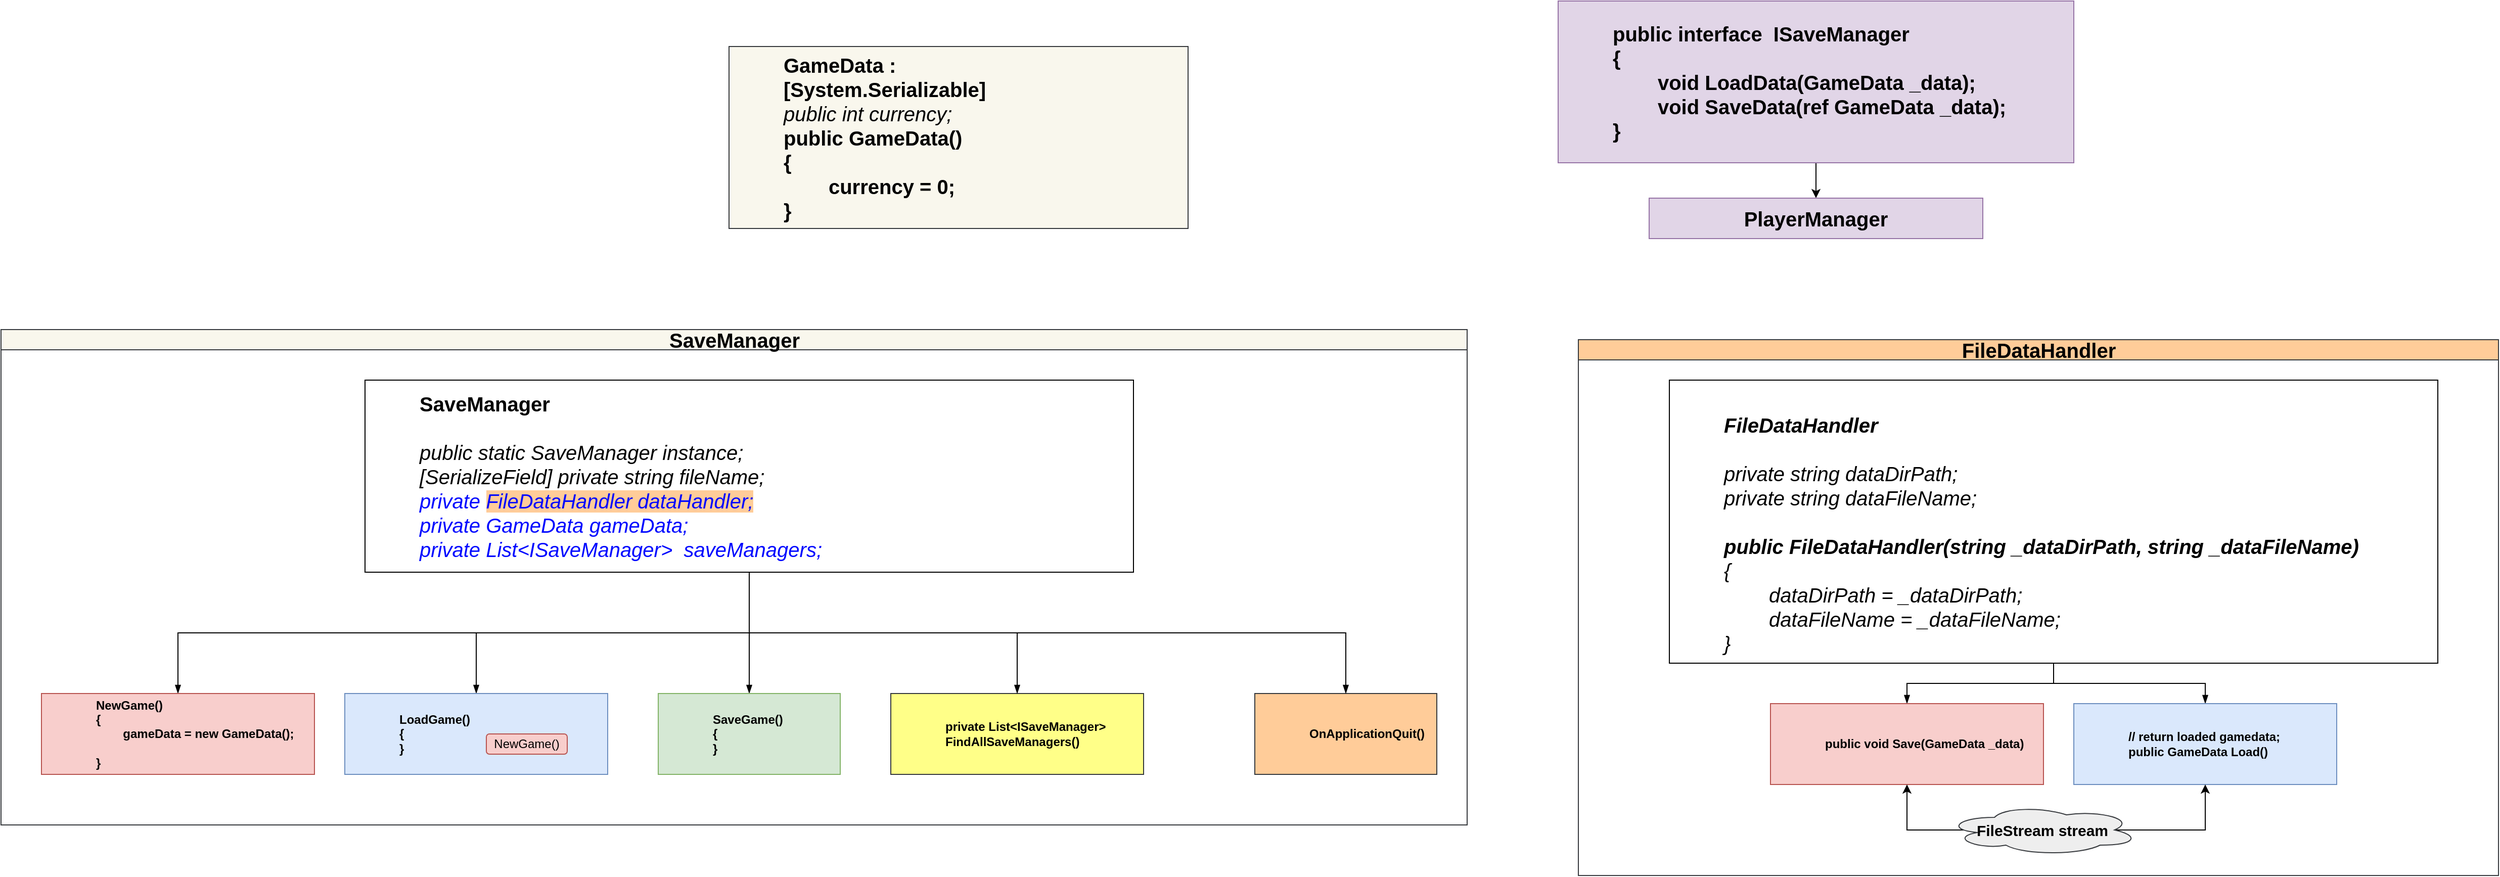 <mxfile version="28.0.3">
  <diagram id="prtHgNgQTEPvFCAcTncT" name="Page-1">
    <mxGraphModel dx="2733" dy="2182" grid="1" gridSize="10" guides="1" tooltips="1" connect="1" arrows="1" fold="1" page="1" pageScale="1" pageWidth="827" pageHeight="1169" math="0" shadow="0">
      <root>
        <mxCell id="0" />
        <mxCell id="1" parent="0" />
        <mxCell id="dNxyNK7c78bLwvsdeMH5-11" value="&lt;span style=&quot;text-align: left; text-wrap-mode: wrap;&quot;&gt;SaveManager&lt;/span&gt;" style="swimlane;html=1;startSize=20;horizontal=1;containerType=tree;glass=0;fontSize=20;fillColor=#f9f7ed;strokeColor=#36393d;" parent="1" vertex="1">
          <mxGeometry x="-460" y="-40" width="1450" height="490" as="geometry" />
        </mxCell>
        <UserObject label="SaveManager&lt;div&gt;&lt;br&gt;&lt;/div&gt;&lt;div&gt;&lt;span style=&quot;font-weight: normal;&quot;&gt;&lt;i&gt;public static SaveManager instance;&lt;/i&gt;&lt;/span&gt;&lt;/div&gt;&lt;div&gt;&lt;span style=&quot;font-weight: normal;&quot;&gt;&lt;i&gt;[SerializeField] private string fileName;&lt;/i&gt;&lt;/span&gt;&lt;/div&gt;&lt;div&gt;&lt;span style=&quot;font-weight: normal;&quot;&gt;&lt;i&gt;&lt;font style=&quot;color: rgb(0, 8, 255);&quot;&gt;private &lt;span style=&quot;background-color: light-dark(rgb(255, 204, 153), rgb(237, 237, 237));&quot;&gt;FileDataHandler dataHandler;&lt;/span&gt;&lt;/font&gt;&lt;/i&gt;&lt;/span&gt;&lt;/div&gt;&lt;div&gt;&lt;span style=&quot;font-weight: 400;&quot;&gt;&lt;i&gt;&lt;font style=&quot;color: rgb(0, 8, 255);&quot;&gt;private GameData gameData;&lt;/font&gt;&lt;/i&gt;&lt;/span&gt;&lt;/div&gt;&lt;div&gt;&lt;span style=&quot;font-weight: 400;&quot;&gt;&lt;i&gt;&lt;font style=&quot;color: rgb(0, 8, 255);&quot;&gt;private List&amp;lt;ISaveManager&amp;gt;&amp;nbsp; saveManagers;&lt;/font&gt;&lt;/i&gt;&lt;/span&gt;&lt;/div&gt;" name="Tessa Miller" position="CFO" location="Office 1" email="me@example.com" placeholders="1" id="dNxyNK7c78bLwvsdeMH5-12">
          <mxCell style="label;image=https://cdn3.iconfinder.com/data/icons/user-avatars-1/512/users-3-128.png;whiteSpace=wrap;html=1;rounded=0;glass=0;treeMoving=1;treeFolding=1;fontSize=20;" parent="dNxyNK7c78bLwvsdeMH5-11" vertex="1">
            <mxGeometry x="360" y="50" width="760" height="190" as="geometry" />
          </mxCell>
        </UserObject>
        <mxCell id="dNxyNK7c78bLwvsdeMH5-13" value="" style="endArrow=blockThin;endFill=1;fontSize=11;edgeStyle=elbowEdgeStyle;elbow=vertical;rounded=0;" parent="dNxyNK7c78bLwvsdeMH5-11" source="dNxyNK7c78bLwvsdeMH5-12" target="dNxyNK7c78bLwvsdeMH5-14" edge="1">
          <mxGeometry relative="1" as="geometry" />
        </mxCell>
        <UserObject label="NewGame()&lt;div&gt;{&lt;/div&gt;&lt;div&gt;&lt;span style=&quot;white-space: pre;&quot;&gt;&#x9;&lt;/span&gt;gameData = new GameData();&lt;br&gt;&lt;/div&gt;&lt;div&gt;&lt;br&gt;&lt;/div&gt;&lt;div&gt;}&lt;br&gt;&lt;/div&gt;" name="Edward Morrison" position="Brand Manager" location="Office 2" email="me@example.com" placeholders="1" id="dNxyNK7c78bLwvsdeMH5-14">
          <mxCell style="label;image=https://cdn3.iconfinder.com/data/icons/user-avatars-1/512/users-10-3-128.png;whiteSpace=wrap;html=1;rounded=0;glass=0;treeFolding=1;treeMoving=1;fillColor=#f8cecc;strokeColor=#b85450;" parent="dNxyNK7c78bLwvsdeMH5-11" vertex="1">
            <mxGeometry x="40" y="360" width="270" height="80" as="geometry" />
          </mxCell>
        </UserObject>
        <mxCell id="dNxyNK7c78bLwvsdeMH5-15" value="" style="endArrow=blockThin;endFill=1;fontSize=11;edgeStyle=elbowEdgeStyle;elbow=vertical;rounded=0;" parent="dNxyNK7c78bLwvsdeMH5-11" source="dNxyNK7c78bLwvsdeMH5-12" target="dNxyNK7c78bLwvsdeMH5-16" edge="1">
          <mxGeometry relative="1" as="geometry" />
        </mxCell>
        <UserObject label="LoadGame()&lt;div&gt;{&lt;br&gt;}&lt;/div&gt;" name="Evan Valet" position="HR Director" location="Office 4" email="me@example.com" placeholders="1" id="dNxyNK7c78bLwvsdeMH5-16">
          <mxCell style="label;image=https://cdn3.iconfinder.com/data/icons/user-avatars-1/512/users-9-2-128.png;whiteSpace=wrap;html=1;rounded=0;glass=0;treeFolding=1;treeMoving=1;fillColor=#dae8fc;strokeColor=#6c8ebf;" parent="dNxyNK7c78bLwvsdeMH5-11" vertex="1">
            <mxGeometry x="340" y="360" width="260" height="80" as="geometry" />
          </mxCell>
        </UserObject>
        <mxCell id="dNxyNK7c78bLwvsdeMH5-17" value="" style="endArrow=blockThin;endFill=1;fontSize=11;edgeStyle=elbowEdgeStyle;elbow=vertical;rounded=0;" parent="dNxyNK7c78bLwvsdeMH5-11" source="dNxyNK7c78bLwvsdeMH5-12" target="dNxyNK7c78bLwvsdeMH5-18" edge="1">
          <mxGeometry relative="1" as="geometry" />
        </mxCell>
        <UserObject label="SaveGame()&lt;div&gt;{&lt;/div&gt;&lt;div&gt;}&lt;/div&gt;" name="Alison Donovan" position="System Admin" location="Office 3" email="me@example.com" placeholders="1" id="dNxyNK7c78bLwvsdeMH5-18">
          <mxCell style="label;image=https://cdn3.iconfinder.com/data/icons/user-avatars-1/512/users-2-128.png;whiteSpace=wrap;html=1;rounded=0;glass=0;fillColor=#d5e8d4;strokeColor=#82b366;" parent="dNxyNK7c78bLwvsdeMH5-11" vertex="1">
            <mxGeometry x="650" y="360" width="180" height="80" as="geometry" />
          </mxCell>
        </UserObject>
        <mxCell id="LWeH_9sK6wfF5uPUEN-5-2" value="NewGame()" style="rounded=1;whiteSpace=wrap;html=1;fillColor=#f8cecc;strokeColor=#b85450;" vertex="1" parent="dNxyNK7c78bLwvsdeMH5-11">
          <mxGeometry x="480" y="400" width="80" height="20" as="geometry" />
        </mxCell>
        <UserObject label="private List&amp;lt;ISaveManager&amp;gt; FindAllSaveManagers()" name="Alison Donovan" position="System Admin" location="Office 3" email="me@example.com" placeholders="1" id="LWeH_9sK6wfF5uPUEN-5-27">
          <mxCell style="label;image=https://cdn3.iconfinder.com/data/icons/user-avatars-1/512/users-2-128.png;whiteSpace=wrap;html=1;rounded=0;glass=0;fillColor=#ffff88;strokeColor=#36393d;" vertex="1" parent="dNxyNK7c78bLwvsdeMH5-11">
            <mxGeometry x="880" y="360" width="250" height="80" as="geometry" />
          </mxCell>
        </UserObject>
        <mxCell id="LWeH_9sK6wfF5uPUEN-5-28" value="" style="endArrow=blockThin;endFill=1;fontSize=11;edgeStyle=elbowEdgeStyle;elbow=vertical;rounded=0;" edge="1" parent="dNxyNK7c78bLwvsdeMH5-11" source="dNxyNK7c78bLwvsdeMH5-12" target="LWeH_9sK6wfF5uPUEN-5-27">
          <mxGeometry relative="1" as="geometry">
            <mxPoint x="470" y="240" as="sourcePoint" />
            <mxPoint x="740" y="360" as="targetPoint" />
          </mxGeometry>
        </mxCell>
        <UserObject label="OnApplicationQuit()" name="Alison Donovan" position="System Admin" location="Office 3" email="me@example.com" placeholders="1" id="LWeH_9sK6wfF5uPUEN-5-29">
          <mxCell style="label;image=https://cdn3.iconfinder.com/data/icons/user-avatars-1/512/users-2-128.png;whiteSpace=wrap;html=1;rounded=0;glass=0;fillColor=#ffcc99;strokeColor=#36393d;" vertex="1" parent="dNxyNK7c78bLwvsdeMH5-11">
            <mxGeometry x="1240" y="360" width="180" height="80" as="geometry" />
          </mxCell>
        </UserObject>
        <mxCell id="LWeH_9sK6wfF5uPUEN-5-30" value="" style="endArrow=blockThin;endFill=1;fontSize=11;edgeStyle=elbowEdgeStyle;elbow=vertical;rounded=0;" edge="1" parent="dNxyNK7c78bLwvsdeMH5-11" source="dNxyNK7c78bLwvsdeMH5-12" target="LWeH_9sK6wfF5uPUEN-5-29">
          <mxGeometry relative="1" as="geometry">
            <mxPoint x="470" y="240" as="sourcePoint" />
            <mxPoint x="1060" y="360" as="targetPoint" />
          </mxGeometry>
        </mxCell>
        <mxCell id="LWeH_9sK6wfF5uPUEN-5-6" value="FileDataHandler" style="swimlane;html=1;startSize=20;horizontal=1;containerType=tree;glass=0;fontSize=20;fillColor=#ffcc99;strokeColor=#36393d;" vertex="1" parent="1">
          <mxGeometry x="1100" y="-30" width="910" height="530" as="geometry" />
        </mxCell>
        <UserObject label="&lt;div&gt;&lt;i style=&quot;&quot;&gt;&lt;br&gt;&lt;/i&gt;&lt;/div&gt;&lt;div&gt;&lt;i style=&quot;&quot;&gt;FileDataHandler&lt;/i&gt;&lt;/div&gt;&lt;span style=&quot;font-weight: normal;&quot;&gt;&lt;i&gt;&lt;div&gt;&lt;span style=&quot;font-weight: normal;&quot;&gt;&lt;i&gt;&lt;br&gt;&lt;/i&gt;&lt;/span&gt;&lt;/div&gt;private string dataDirPath;&lt;/i&gt;&lt;/span&gt;&lt;div&gt;&lt;span style=&quot;font-weight: normal;&quot;&gt;&lt;i&gt;private string dataFileName;&lt;/i&gt;&lt;/span&gt;&lt;/div&gt;&lt;div&gt;&lt;span style=&quot;font-weight: normal;&quot;&gt;&lt;i&gt;&lt;br&gt;&lt;/i&gt;&lt;/span&gt;&lt;/div&gt;&lt;div&gt;&lt;i&gt;public FileDataHandler(string _dataDirPath, string _dataFileName)&lt;/i&gt;&lt;/div&gt;&lt;div&gt;&lt;span style=&quot;font-weight: normal;&quot;&gt;&lt;i&gt;{&lt;/i&gt;&lt;/span&gt;&lt;/div&gt;&lt;div&gt;&lt;span style=&quot;font-weight: normal;&quot;&gt;&lt;i&gt;&lt;span style=&quot;white-space: pre;&quot;&gt;&#x9;&lt;/span&gt;dataDirPath = _dataDirPath;&lt;/i&gt;&lt;/span&gt;&lt;/div&gt;&lt;div&gt;&lt;span style=&quot;font-weight: normal;&quot;&gt;&lt;i&gt;&lt;span style=&quot;white-space: pre;&quot;&gt;&#x9;&lt;/span&gt;dataFileName = _dataFileName;&lt;br&gt;&lt;/i&gt;&lt;/span&gt;&lt;/div&gt;&lt;div&gt;&lt;span style=&quot;font-weight: normal;&quot;&gt;&lt;i&gt;}&lt;/i&gt;&lt;/span&gt;&lt;/div&gt;" name="Tessa Miller" position="CFO" location="Office 1" email="me@example.com" placeholders="1" link="https://www.draw.io" id="LWeH_9sK6wfF5uPUEN-5-7">
          <mxCell style="label;image=https://cdn3.iconfinder.com/data/icons/user-avatars-1/512/users-3-128.png;whiteSpace=wrap;html=1;rounded=0;glass=0;treeMoving=1;treeFolding=1;fontSize=20;" vertex="1" parent="LWeH_9sK6wfF5uPUEN-5-6">
            <mxGeometry x="90" y="40" width="760" height="280" as="geometry" />
          </mxCell>
        </UserObject>
        <mxCell id="LWeH_9sK6wfF5uPUEN-5-8" value="" style="endArrow=blockThin;endFill=1;fontSize=11;edgeStyle=elbowEdgeStyle;elbow=vertical;rounded=0;" edge="1" parent="LWeH_9sK6wfF5uPUEN-5-6" source="LWeH_9sK6wfF5uPUEN-5-7" target="LWeH_9sK6wfF5uPUEN-5-9">
          <mxGeometry relative="1" as="geometry" />
        </mxCell>
        <UserObject label="&lt;div&gt;public void Save(GameData _data)&lt;/div&gt;" name="Edward Morrison" position="Brand Manager" location="Office 2" email="me@example.com" placeholders="1" id="LWeH_9sK6wfF5uPUEN-5-9">
          <mxCell style="label;image=https://cdn3.iconfinder.com/data/icons/user-avatars-1/512/users-10-3-128.png;whiteSpace=wrap;html=1;rounded=0;glass=0;treeFolding=1;treeMoving=1;fillColor=#f8cecc;strokeColor=#b85450;fontSize=12;" vertex="1" parent="LWeH_9sK6wfF5uPUEN-5-6">
            <mxGeometry x="190" y="360" width="270" height="80" as="geometry" />
          </mxCell>
        </UserObject>
        <mxCell id="LWeH_9sK6wfF5uPUEN-5-10" value="" style="endArrow=blockThin;endFill=1;fontSize=11;edgeStyle=elbowEdgeStyle;elbow=vertical;rounded=0;" edge="1" parent="LWeH_9sK6wfF5uPUEN-5-6" source="LWeH_9sK6wfF5uPUEN-5-7" target="LWeH_9sK6wfF5uPUEN-5-11">
          <mxGeometry relative="1" as="geometry" />
        </mxCell>
        <UserObject label="&lt;div&gt;// return loaded gamedata;&lt;/div&gt;public GameData Load()" name="Evan Valet" position="HR Director" location="Office 4" email="me@example.com" placeholders="1" id="LWeH_9sK6wfF5uPUEN-5-11">
          <mxCell style="label;image=https://cdn3.iconfinder.com/data/icons/user-avatars-1/512/users-9-2-128.png;whiteSpace=wrap;html=1;rounded=0;glass=0;treeFolding=1;treeMoving=1;fillColor=#dae8fc;strokeColor=#6c8ebf;" vertex="1" parent="LWeH_9sK6wfF5uPUEN-5-6">
            <mxGeometry x="490" y="360" width="260" height="80" as="geometry" />
          </mxCell>
        </UserObject>
        <mxCell id="LWeH_9sK6wfF5uPUEN-5-36" style="edgeStyle=orthogonalEdgeStyle;rounded=0;orthogonalLoop=1;jettySize=auto;html=1;exitX=0.875;exitY=0.5;exitDx=0;exitDy=0;exitPerimeter=0;" edge="1" parent="LWeH_9sK6wfF5uPUEN-5-6" source="LWeH_9sK6wfF5uPUEN-5-35" target="LWeH_9sK6wfF5uPUEN-5-11">
          <mxGeometry relative="1" as="geometry">
            <Array as="points">
              <mxPoint x="620" y="485" />
            </Array>
          </mxGeometry>
        </mxCell>
        <mxCell id="LWeH_9sK6wfF5uPUEN-5-37" style="edgeStyle=orthogonalEdgeStyle;rounded=0;orthogonalLoop=1;jettySize=auto;html=1;entryX=0.5;entryY=1;entryDx=0;entryDy=0;exitX=0.208;exitY=0.565;exitDx=0;exitDy=0;exitPerimeter=0;" edge="1" parent="LWeH_9sK6wfF5uPUEN-5-6" source="LWeH_9sK6wfF5uPUEN-5-35" target="LWeH_9sK6wfF5uPUEN-5-9">
          <mxGeometry relative="1" as="geometry">
            <Array as="points">
              <mxPoint x="404" y="485" />
              <mxPoint x="325" y="485" />
            </Array>
          </mxGeometry>
        </mxCell>
        <mxCell id="LWeH_9sK6wfF5uPUEN-5-35" value="FileStream stream" style="ellipse;shape=cloud;whiteSpace=wrap;html=1;fontStyle=1;fontSize=15;fillColor=#eeeeee;strokeColor=#36393d;" vertex="1" parent="LWeH_9sK6wfF5uPUEN-5-6">
          <mxGeometry x="364" y="460" width="190" height="50" as="geometry" />
        </mxCell>
        <mxCell id="LWeH_9sK6wfF5uPUEN-5-26" value="" style="edgeStyle=orthogonalEdgeStyle;rounded=0;orthogonalLoop=1;jettySize=auto;html=1;" edge="1" parent="1" source="LWeH_9sK6wfF5uPUEN-5-15" target="LWeH_9sK6wfF5uPUEN-5-25">
          <mxGeometry relative="1" as="geometry" />
        </mxCell>
        <UserObject label="public interface&amp;nbsp; ISaveManager&lt;div&gt;{&lt;/div&gt;&lt;div&gt;&lt;span style=&quot;white-space: pre;&quot;&gt;&#x9;&lt;/span&gt;void LoadData(GameData _data);&lt;br&gt;&lt;/div&gt;&lt;div&gt;&lt;span style=&quot;white-space: pre;&quot;&gt;&#x9;&lt;/span&gt;void SaveData(ref GameData _data);&lt;br&gt;&lt;/div&gt;&lt;div&gt;}&lt;/div&gt;" name="Alison Donovan" position="System Admin" location="Office 3" email="me@example.com" placeholders="1" id="LWeH_9sK6wfF5uPUEN-5-15">
          <mxCell style="label;image=https://cdn3.iconfinder.com/data/icons/user-avatars-1/512/users-2-128.png;whiteSpace=wrap;html=1;rounded=0;glass=0;fillColor=#e1d5e7;strokeColor=#9673a6;fontSize=20;" vertex="1" parent="1">
            <mxGeometry x="1080" y="-365" width="510" height="160" as="geometry" />
          </mxCell>
        </UserObject>
        <UserObject label="GameData :&amp;nbsp;&lt;div&gt;[System.Serializable]&lt;br&gt;&lt;div&gt;&lt;i style=&quot;font-weight: normal;&quot;&gt;public int currency;&lt;/i&gt;&lt;/div&gt;&lt;div&gt;public GameData()&lt;/div&gt;&lt;div&gt;{&lt;/div&gt;&lt;div&gt;&lt;span style=&quot;white-space: pre;&quot;&gt;&#x9;&lt;/span&gt;currency = 0;&lt;br&gt;&lt;/div&gt;&lt;div&gt;}&lt;/div&gt;&lt;/div&gt;" name="Alison Donovan" position="System Admin" location="Office 3" email="me@example.com" placeholders="1" id="LWeH_9sK6wfF5uPUEN-5-22">
          <mxCell style="label;image=https://cdn3.iconfinder.com/data/icons/user-avatars-1/512/users-2-128.png;whiteSpace=wrap;html=1;rounded=0;glass=0;fillColor=#f9f7ed;strokeColor=#36393d;fontSize=20;" vertex="1" parent="1">
            <mxGeometry x="260" y="-320" width="454" height="180" as="geometry" />
          </mxCell>
        </UserObject>
        <mxCell id="LWeH_9sK6wfF5uPUEN-5-25" value="PlayerManager" style="whiteSpace=wrap;html=1;align=center;fillColor=#e1d5e7;strokeColor=#9673a6;fontStyle=1;spacing=2;spacingLeft=0;rounded=0;glass=0;fontSize=20;" vertex="1" parent="1">
          <mxGeometry x="1170" y="-170" width="330" height="40" as="geometry" />
        </mxCell>
      </root>
    </mxGraphModel>
  </diagram>
</mxfile>
